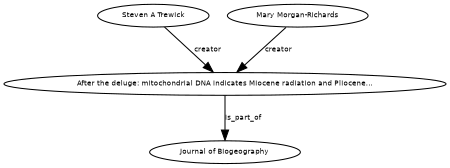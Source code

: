 digraph G {
size="3,3";
node [fontsize=7, fontname="Helvetica"];
edge [fontsize=7, fontname="Helvetica"];
node0 [label="After the deluge: mitochondrial DNA indicates Miocene radiation and Pliocene...", width=0.27433100247,height=0.27433100247];
node1 [label="Steven A Trewick", width=0.27433100247,height=0.27433100247];
node2 [label="Mary Morgan-Richards", width=0.27433100247,height=0.27433100247];
node3 [label="Journal of Biogeography", width=0.27433100247,height=0.27433100247];
node1 -> node0 [label="creator"];
node2 -> node0 [label="creator"];
node0 -> node3 [label="is_part_of"];
}

